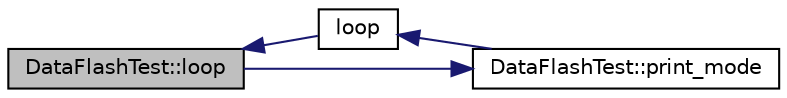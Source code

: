 digraph "DataFlashTest::loop"
{
 // INTERACTIVE_SVG=YES
  edge [fontname="Helvetica",fontsize="10",labelfontname="Helvetica",labelfontsize="10"];
  node [fontname="Helvetica",fontsize="10",shape=record];
  rankdir="LR";
  Node1 [label="DataFlashTest::loop",height=0.2,width=0.4,color="black", fillcolor="grey75", style="filled", fontcolor="black"];
  Node1 -> Node2 [dir="back",color="midnightblue",fontsize="10",style="solid",fontname="Helvetica"];
  Node2 [label="loop",height=0.2,width=0.4,color="black", fillcolor="white", style="filled",URL="$DataFlash__test_8cpp.html#a0b33edabd7f1c4e4a0bf32c67269be2f"];
  Node2 -> Node3 [dir="back",color="midnightblue",fontsize="10",style="solid",fontname="Helvetica"];
  Node3 [label="DataFlashTest::print_mode",height=0.2,width=0.4,color="black", fillcolor="white", style="filled",URL="$classDataFlashTest.html#ad4082d628636e3b964c15184c1ea2421"];
  Node3 -> Node1 [dir="back",color="midnightblue",fontsize="10",style="solid",fontname="Helvetica"];
}
